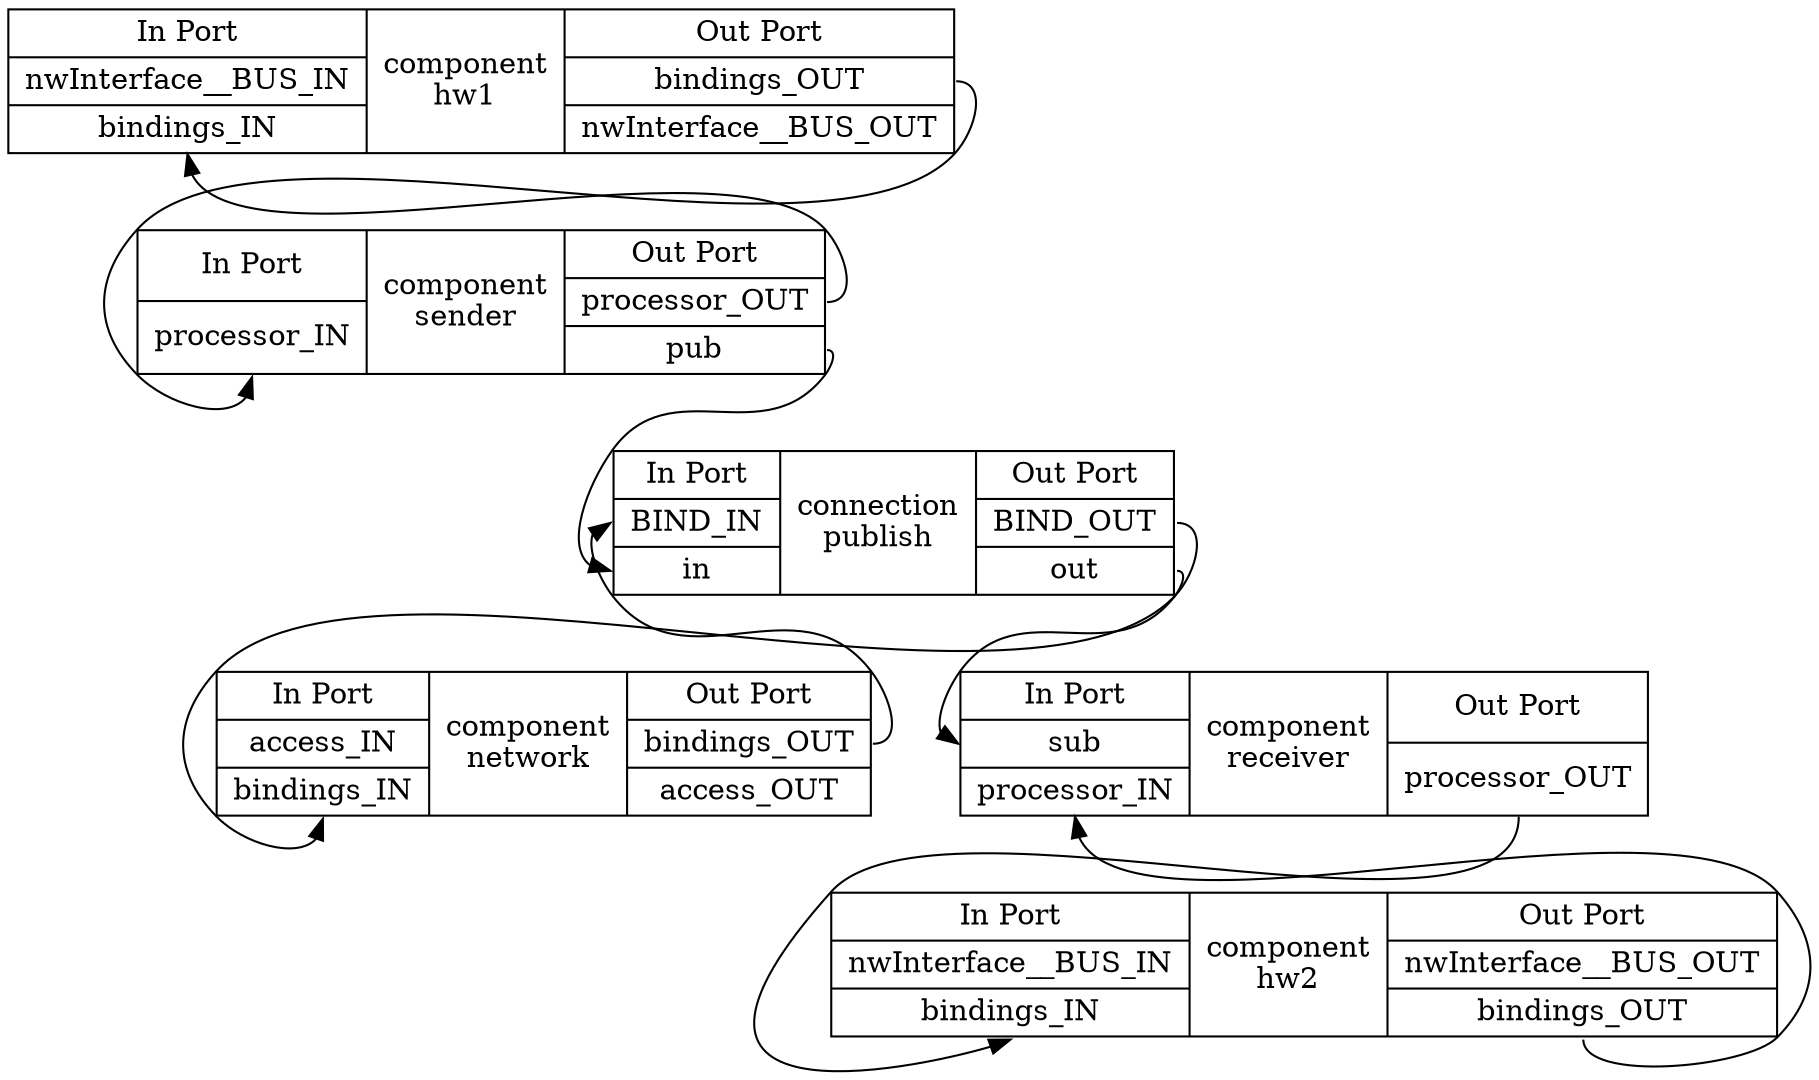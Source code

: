 digraph "component:$$AWAS#Communication_impl3_Instance" {

  rankdir=TB

   "component:$$AWAS$Communication_impl3_Instance#hw1" [label="{In Port|<nwInterface__BUS_IN>nwInterface__BUS_IN|<bindings_IN>bindings_IN} |component\nhw1|{Out Port|<bindings_OUT>bindings_OUT|<nwInterface__BUS_OUT>nwInterface__BUS_OUT} ",  shape="record"] 
   "component:$$AWAS$Communication_impl3_Instance#hw2" [label="{In Port|<nwInterface__BUS_IN>nwInterface__BUS_IN|<bindings_IN>bindings_IN} |component\nhw2|{Out Port|<nwInterface__BUS_OUT>nwInterface__BUS_OUT|<bindings_OUT>bindings_OUT} ",  shape="record"] 
   "component:$$AWAS$Communication_impl3_Instance#network" [label="{In Port|<access_IN>access_IN|<bindings_IN>bindings_IN} |component\nnetwork|{Out Port|<bindings_OUT>bindings_OUT|<access_OUT>access_OUT} ",  shape="record"] 
   "component:$$AWAS$Communication_impl3_Instance#receiver" [label="{In Port|<sub>sub|<processor_IN>processor_IN} |component\nreceiver|{Out Port|<processor_OUT>processor_OUT} ",  shape="record"] 
   "component:$$AWAS$Communication_impl3_Instance#sender" [label="{In Port|<processor_IN>processor_IN} |component\nsender|{Out Port|<processor_OUT>processor_OUT|<pub>pub} ",  shape="record"] 
   "connection:$$AWAS$Communication_impl3_Instance#publish" [label="{In Port|<BIND_IN>BIND_IN|<in>in} |connection\npublish|{Out Port|<BIND_OUT>BIND_OUT|<out>out} ",  shape="record"] 

   "component:$$AWAS$Communication_impl3_Instance#hw1" -> "component:$$AWAS$Communication_impl3_Instance#sender" [headport=processor_IN, tailport=bindings_OUT] 
   "component:$$AWAS$Communication_impl3_Instance#hw2" -> "component:$$AWAS$Communication_impl3_Instance#receiver" [headport=processor_IN, tailport=bindings_OUT] 
   "component:$$AWAS$Communication_impl3_Instance#network" -> "connection:$$AWAS$Communication_impl3_Instance#publish" [headport=BIND_IN, tailport=bindings_OUT] 
   "component:$$AWAS$Communication_impl3_Instance#receiver" -> "component:$$AWAS$Communication_impl3_Instance#hw2" [headport=bindings_IN, tailport=processor_OUT] 
   "component:$$AWAS$Communication_impl3_Instance#sender" -> "component:$$AWAS$Communication_impl3_Instance#hw1" [headport=bindings_IN, tailport=processor_OUT] 
   "component:$$AWAS$Communication_impl3_Instance#sender" -> "connection:$$AWAS$Communication_impl3_Instance#publish" [headport=in, tailport=pub] 
   "connection:$$AWAS$Communication_impl3_Instance#publish" -> "component:$$AWAS$Communication_impl3_Instance#network" [headport=bindings_IN, tailport=BIND_OUT] 
   "connection:$$AWAS$Communication_impl3_Instance#publish" -> "component:$$AWAS$Communication_impl3_Instance#receiver" [headport=sub, tailport=out] 

}